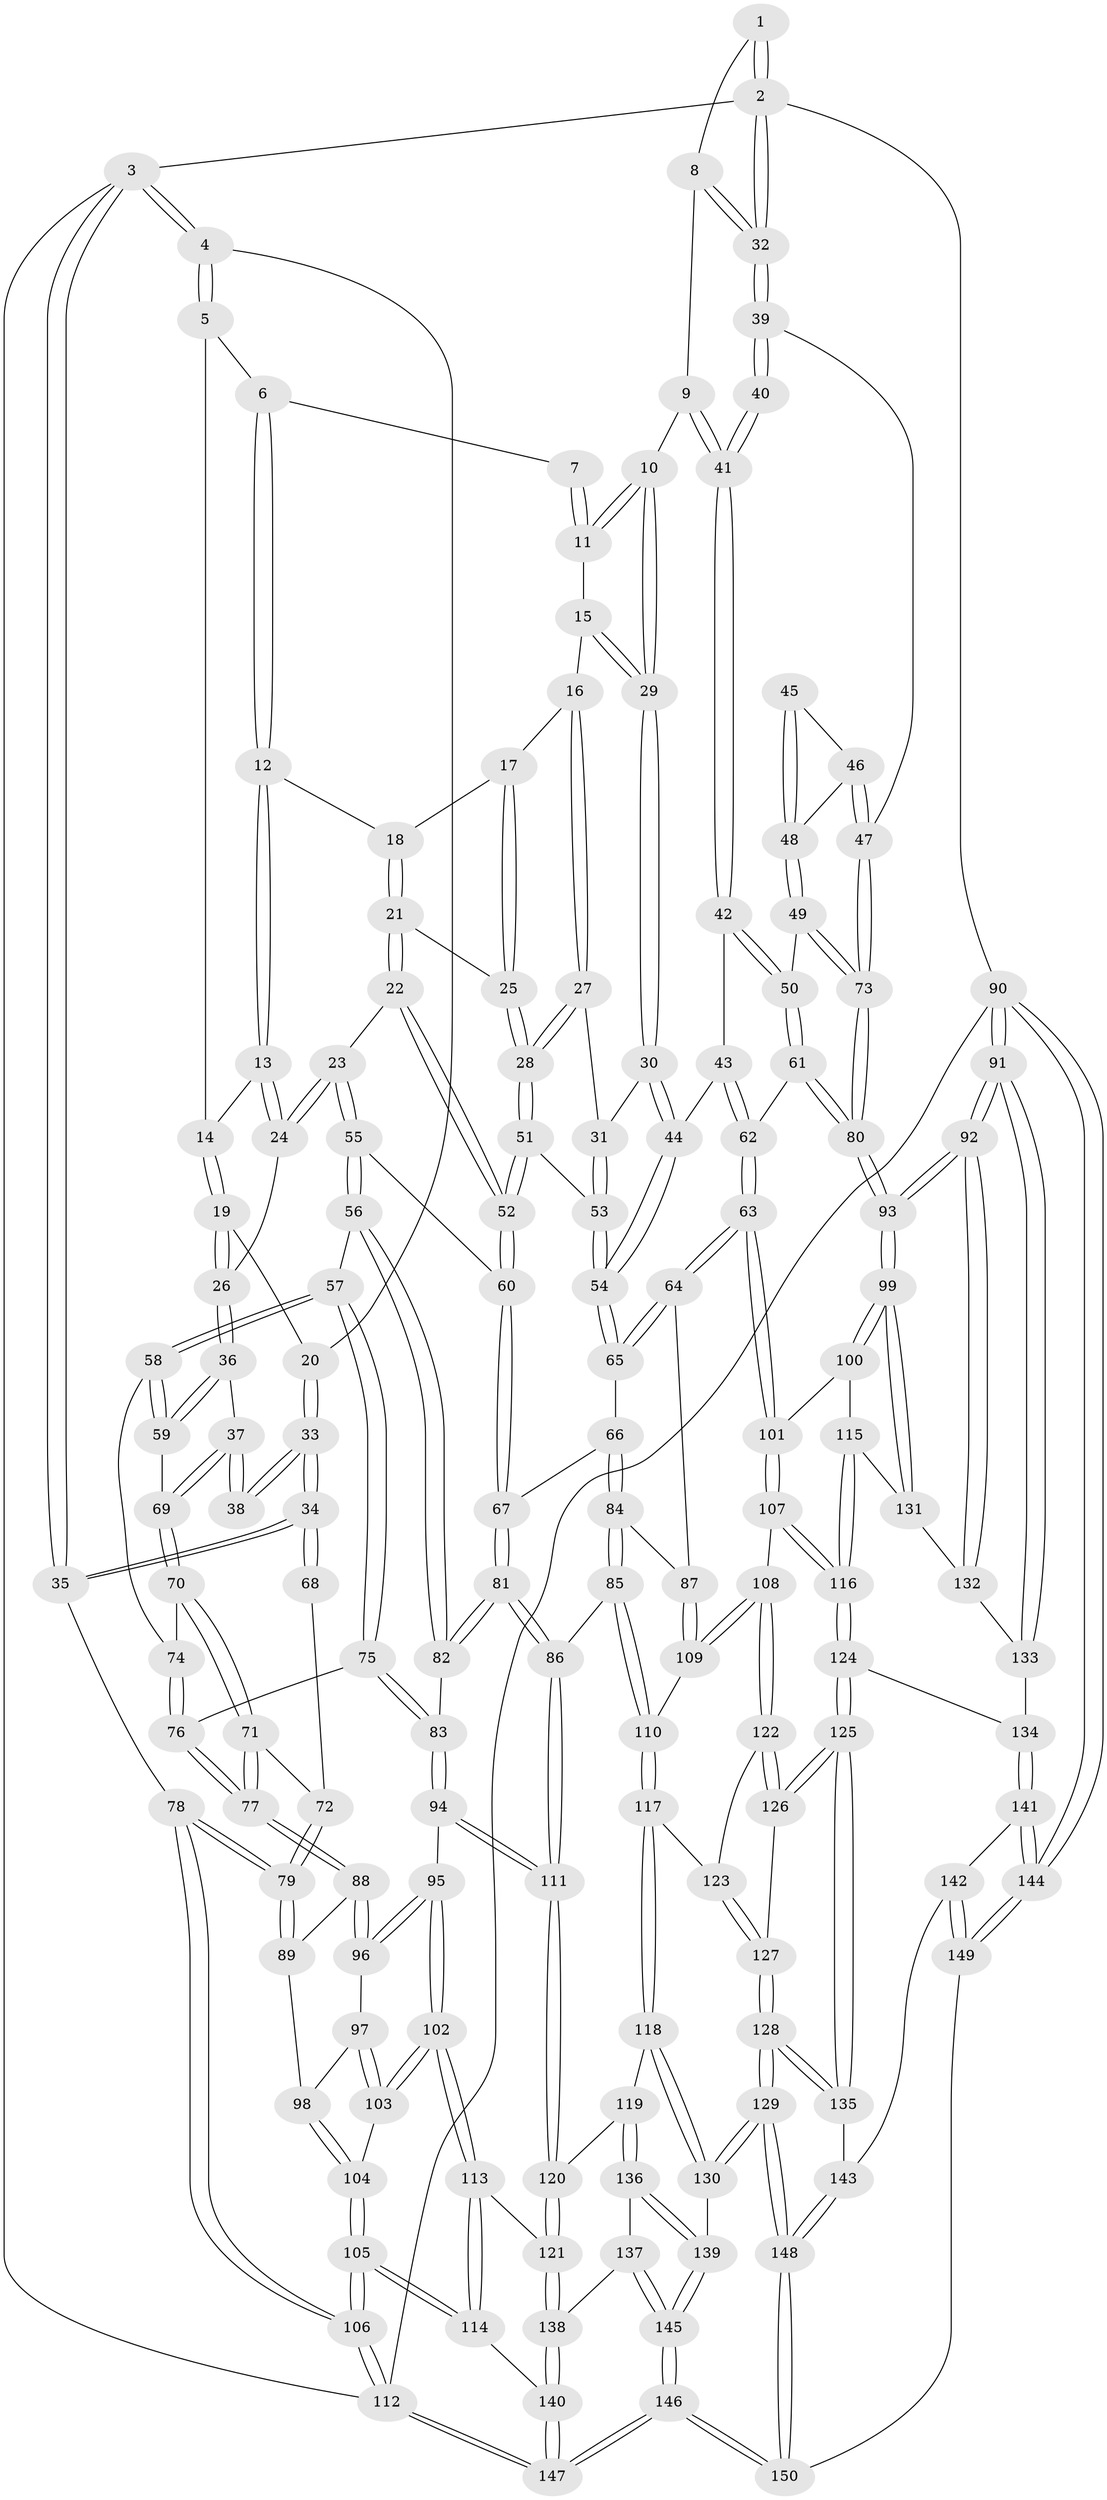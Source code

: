 // Generated by graph-tools (version 1.1) at 2025/03/03/09/25 03:03:12]
// undirected, 150 vertices, 372 edges
graph export_dot {
graph [start="1"]
  node [color=gray90,style=filled];
  1 [pos="+0.7773823819390053+0"];
  2 [pos="+1+0"];
  3 [pos="+0+0"];
  4 [pos="+0+0"];
  5 [pos="+0.1814538205881588+0"];
  6 [pos="+0.44723549557048253+0"];
  7 [pos="+0.7439370124794238+0"];
  8 [pos="+0.820238764329309+0.11488670050725097"];
  9 [pos="+0.8174540329378438+0.1357839489614798"];
  10 [pos="+0.7431650752904034+0.1458335195943236"];
  11 [pos="+0.695388460953245+0"];
  12 [pos="+0.44592150853560053+0"];
  13 [pos="+0.38949542790176406+0.06871918669332636"];
  14 [pos="+0.2883184103807862+0.0738380110694502"];
  15 [pos="+0.6092504991871719+0.10119778015931699"];
  16 [pos="+0.5705305144608621+0.09980893128105815"];
  17 [pos="+0.5474771650972983+0.08847273390132086"];
  18 [pos="+0.5162731365392335+0.062354867748650705"];
  19 [pos="+0.232016312854449+0.10829645882870927"];
  20 [pos="+0.13338201956450085+0.0663267835443422"];
  21 [pos="+0.45696000101837814+0.18822213519375453"];
  22 [pos="+0.4213266086323441+0.19227716601626138"];
  23 [pos="+0.3865470897811831+0.1934911266624343"];
  24 [pos="+0.38299820465058837+0.19000862848883418"];
  25 [pos="+0.4864071958236912+0.1923873050098235"];
  26 [pos="+0.2780609743126174+0.2027832206926217"];
  27 [pos="+0.5477793196719918+0.20391232509204893"];
  28 [pos="+0.5240079381850922+0.2127148387516924"];
  29 [pos="+0.6870382252908228+0.19010703817607807"];
  30 [pos="+0.6867646255758686+0.1913494566927878"];
  31 [pos="+0.5722495264955977+0.21207126427474016"];
  32 [pos="+1+0"];
  33 [pos="+0.12920342037704327+0.08636238692375368"];
  34 [pos="+0+0.26555660466720493"];
  35 [pos="+0+0.2900097115872161"];
  36 [pos="+0.25701482863516345+0.2287488191742361"];
  37 [pos="+0.13181736838692343+0.24909664490025948"];
  38 [pos="+0.12300144639599621+0.2442700954275413"];
  39 [pos="+1+0"];
  40 [pos="+0.8701561240544418+0.16260512943456792"];
  41 [pos="+0.8531695151053228+0.1621412837630134"];
  42 [pos="+0.8386820760316618+0.2133764470025984"];
  43 [pos="+0.7767084766578678+0.2713540424063751"];
  44 [pos="+0.6931591971762199+0.2365594342965795"];
  45 [pos="+0.8736080594032263+0.16643559670520242"];
  46 [pos="+0.9716625158112616+0.22218812660699397"];
  47 [pos="+1+0.020949905250374434"];
  48 [pos="+0.9292352098825478+0.29026139563189773"];
  49 [pos="+0.9291063155499227+0.29098503016100347"];
  50 [pos="+0.8941560353264861+0.3433498523126237"];
  51 [pos="+0.517042468835291+0.2799440815778568"];
  52 [pos="+0.513299698671411+0.284056139475483"];
  53 [pos="+0.5861887536006664+0.28310965208215966"];
  54 [pos="+0.650749594005767+0.32229758795340996"];
  55 [pos="+0.4088496542843898+0.32964199608360617"];
  56 [pos="+0.35382962878556706+0.3599437978199718"];
  57 [pos="+0.2980374751317832+0.3372224178201248"];
  58 [pos="+0.2789440576376465+0.32183148106232806"];
  59 [pos="+0.2772853555998712+0.3175401631497848"];
  60 [pos="+0.46610889732833505+0.35016040543470045"];
  61 [pos="+0.87721058732906+0.3959741459597335"];
  62 [pos="+0.8559691425196712+0.40756448144700386"];
  63 [pos="+0.8303187251289873+0.4370269741025886"];
  64 [pos="+0.7588565480472186+0.43762996390241965"];
  65 [pos="+0.6500347090470526+0.3582951558875943"];
  66 [pos="+0.6007504070803211+0.3853289430524365"];
  67 [pos="+0.48230362952520645+0.37058434329857703"];
  68 [pos="+0.11872747156602913+0.2454232699036942"];
  69 [pos="+0.15174212509677615+0.30082019440027846"];
  70 [pos="+0.1582529246931219+0.3285130326365911"];
  71 [pos="+0.13667486902167028+0.40706860226036323"];
  72 [pos="+0.07937773213658769+0.36025861322498537"];
  73 [pos="+1+0.28682493192607"];
  74 [pos="+0.22310084855420123+0.3500636756463691"];
  75 [pos="+0.22175775814231322+0.43451871146635057"];
  76 [pos="+0.21490814581279458+0.4310441997998974"];
  77 [pos="+0.13875609709842732+0.4241892343540635"];
  78 [pos="+0+0.3363040037475476"];
  79 [pos="+0+0.3526657519137161"];
  80 [pos="+1+0.4500882702799211"];
  81 [pos="+0.4646936825417916+0.5218699361182927"];
  82 [pos="+0.32631363548825115+0.4788925735403464"];
  83 [pos="+0.2884141973197415+0.4999039605116226"];
  84 [pos="+0.5802517191677032+0.5107690962647655"];
  85 [pos="+0.5127999941921225+0.5788330369693265"];
  86 [pos="+0.5023831673792342+0.5763709726855927"];
  87 [pos="+0.7014649940272396+0.5009350634968464"];
  88 [pos="+0.11741522192702966+0.4492059081454927"];
  89 [pos="+0.001317415153666238+0.4345241766490395"];
  90 [pos="+1+1"];
  91 [pos="+1+1"];
  92 [pos="+1+0.698220563080031"];
  93 [pos="+1+0.6357000777783526"];
  94 [pos="+0.25165599579616693+0.5839424890782486"];
  95 [pos="+0.22593735561127246+0.5986168837848808"];
  96 [pos="+0.12082898757920883+0.49174935719488183"];
  97 [pos="+0.10247986471466487+0.5102913206836174"];
  98 [pos="+0.03797405183505224+0.527985178306039"];
  99 [pos="+1+0.6378156252920238"];
  100 [pos="+0.883447194754389+0.5939038414431868"];
  101 [pos="+0.8671794190850715+0.5827980110327184"];
  102 [pos="+0.20778042283801146+0.6245572411374162"];
  103 [pos="+0.08149696231053857+0.5891534122789148"];
  104 [pos="+0+0.613866944694492"];
  105 [pos="+0+0.802368000354885"];
  106 [pos="+0+0.8061627464033931"];
  107 [pos="+0.7473058275275505+0.6533998109801323"];
  108 [pos="+0.7357584525787327+0.6555046363800405"];
  109 [pos="+0.696239789154411+0.5567815427248832"];
  110 [pos="+0.5433336553018772+0.61082839983752"];
  111 [pos="+0.3949352544323938+0.6590166604669984"];
  112 [pos="+0+1"];
  113 [pos="+0.18639308502309015+0.704968374205513"];
  114 [pos="+0.07342733698205413+0.7995256761562604"];
  115 [pos="+0.8816026151720422+0.7378169232631494"];
  116 [pos="+0.8443916857429847+0.7668154391258813"];
  117 [pos="+0.5651794242008186+0.6451505445325991"];
  118 [pos="+0.5494914805827946+0.6943160220800475"];
  119 [pos="+0.40396956783784604+0.7583156927966481"];
  120 [pos="+0.38453941828401966+0.7425003620285653"];
  121 [pos="+0.31888687833240276+0.7728786247226384"];
  122 [pos="+0.7266172956297511+0.662840272466593"];
  123 [pos="+0.6275877487047214+0.6703854621824032"];
  124 [pos="+0.8324877835385379+0.7933869023340443"];
  125 [pos="+0.7599081507726463+0.8334075101422229"];
  126 [pos="+0.7262747371635163+0.7660644310522926"];
  127 [pos="+0.638158045093312+0.7688039331394252"];
  128 [pos="+0.5807998332206602+0.8648912212206521"];
  129 [pos="+0.5610453695347059+0.87532117217024"];
  130 [pos="+0.530247538820359+0.8581983543776797"];
  131 [pos="+0.9373336602767663+0.7543021257985928"];
  132 [pos="+0.9437446564529786+0.8319047169013859"];
  133 [pos="+0.9384984301934888+0.8429541963290498"];
  134 [pos="+0.9121166201923541+0.8615057483577089"];
  135 [pos="+0.7541389049530778+0.8475263440847597"];
  136 [pos="+0.48291075774817527+0.8470024444265178"];
  137 [pos="+0.39089389845944955+0.9027700076388211"];
  138 [pos="+0.296695916878354+0.8642982545905521"];
  139 [pos="+0.5286393454004307+0.8580938026206716"];
  140 [pos="+0.21240945210123563+0.9266285728734401"];
  141 [pos="+0.8928260170973279+0.9624863214784474"];
  142 [pos="+0.7758735240812726+0.9001035329887246"];
  143 [pos="+0.7673615178200277+0.8902609001424822"];
  144 [pos="+1+1"];
  145 [pos="+0.36597358177595973+1"];
  146 [pos="+0.33000937487826293+1"];
  147 [pos="+0.2540073334623833+1"];
  148 [pos="+0.6040298308751728+1"];
  149 [pos="+0.70155166173923+1"];
  150 [pos="+0.6081398414535066+1"];
  1 -- 2;
  1 -- 2;
  1 -- 8;
  2 -- 3;
  2 -- 32;
  2 -- 32;
  2 -- 90;
  3 -- 4;
  3 -- 4;
  3 -- 35;
  3 -- 35;
  3 -- 112;
  4 -- 5;
  4 -- 5;
  4 -- 20;
  5 -- 6;
  5 -- 14;
  6 -- 7;
  6 -- 12;
  6 -- 12;
  7 -- 11;
  7 -- 11;
  8 -- 9;
  8 -- 32;
  8 -- 32;
  9 -- 10;
  9 -- 41;
  9 -- 41;
  10 -- 11;
  10 -- 11;
  10 -- 29;
  10 -- 29;
  11 -- 15;
  12 -- 13;
  12 -- 13;
  12 -- 18;
  13 -- 14;
  13 -- 24;
  13 -- 24;
  14 -- 19;
  14 -- 19;
  15 -- 16;
  15 -- 29;
  15 -- 29;
  16 -- 17;
  16 -- 27;
  16 -- 27;
  17 -- 18;
  17 -- 25;
  17 -- 25;
  18 -- 21;
  18 -- 21;
  19 -- 20;
  19 -- 26;
  19 -- 26;
  20 -- 33;
  20 -- 33;
  21 -- 22;
  21 -- 22;
  21 -- 25;
  22 -- 23;
  22 -- 52;
  22 -- 52;
  23 -- 24;
  23 -- 24;
  23 -- 55;
  23 -- 55;
  24 -- 26;
  25 -- 28;
  25 -- 28;
  26 -- 36;
  26 -- 36;
  27 -- 28;
  27 -- 28;
  27 -- 31;
  28 -- 51;
  28 -- 51;
  29 -- 30;
  29 -- 30;
  30 -- 31;
  30 -- 44;
  30 -- 44;
  31 -- 53;
  31 -- 53;
  32 -- 39;
  32 -- 39;
  33 -- 34;
  33 -- 34;
  33 -- 38;
  33 -- 38;
  34 -- 35;
  34 -- 35;
  34 -- 68;
  34 -- 68;
  35 -- 78;
  36 -- 37;
  36 -- 59;
  36 -- 59;
  37 -- 38;
  37 -- 38;
  37 -- 69;
  37 -- 69;
  39 -- 40;
  39 -- 40;
  39 -- 47;
  40 -- 41;
  40 -- 41;
  41 -- 42;
  41 -- 42;
  42 -- 43;
  42 -- 50;
  42 -- 50;
  43 -- 44;
  43 -- 62;
  43 -- 62;
  44 -- 54;
  44 -- 54;
  45 -- 46;
  45 -- 48;
  45 -- 48;
  46 -- 47;
  46 -- 47;
  46 -- 48;
  47 -- 73;
  47 -- 73;
  48 -- 49;
  48 -- 49;
  49 -- 50;
  49 -- 73;
  49 -- 73;
  50 -- 61;
  50 -- 61;
  51 -- 52;
  51 -- 52;
  51 -- 53;
  52 -- 60;
  52 -- 60;
  53 -- 54;
  53 -- 54;
  54 -- 65;
  54 -- 65;
  55 -- 56;
  55 -- 56;
  55 -- 60;
  56 -- 57;
  56 -- 82;
  56 -- 82;
  57 -- 58;
  57 -- 58;
  57 -- 75;
  57 -- 75;
  58 -- 59;
  58 -- 59;
  58 -- 74;
  59 -- 69;
  60 -- 67;
  60 -- 67;
  61 -- 62;
  61 -- 80;
  61 -- 80;
  62 -- 63;
  62 -- 63;
  63 -- 64;
  63 -- 64;
  63 -- 101;
  63 -- 101;
  64 -- 65;
  64 -- 65;
  64 -- 87;
  65 -- 66;
  66 -- 67;
  66 -- 84;
  66 -- 84;
  67 -- 81;
  67 -- 81;
  68 -- 72;
  69 -- 70;
  69 -- 70;
  70 -- 71;
  70 -- 71;
  70 -- 74;
  71 -- 72;
  71 -- 77;
  71 -- 77;
  72 -- 79;
  72 -- 79;
  73 -- 80;
  73 -- 80;
  74 -- 76;
  74 -- 76;
  75 -- 76;
  75 -- 83;
  75 -- 83;
  76 -- 77;
  76 -- 77;
  77 -- 88;
  77 -- 88;
  78 -- 79;
  78 -- 79;
  78 -- 106;
  78 -- 106;
  79 -- 89;
  79 -- 89;
  80 -- 93;
  80 -- 93;
  81 -- 82;
  81 -- 82;
  81 -- 86;
  81 -- 86;
  82 -- 83;
  83 -- 94;
  83 -- 94;
  84 -- 85;
  84 -- 85;
  84 -- 87;
  85 -- 86;
  85 -- 110;
  85 -- 110;
  86 -- 111;
  86 -- 111;
  87 -- 109;
  87 -- 109;
  88 -- 89;
  88 -- 96;
  88 -- 96;
  89 -- 98;
  90 -- 91;
  90 -- 91;
  90 -- 144;
  90 -- 144;
  90 -- 112;
  91 -- 92;
  91 -- 92;
  91 -- 133;
  91 -- 133;
  92 -- 93;
  92 -- 93;
  92 -- 132;
  92 -- 132;
  93 -- 99;
  93 -- 99;
  94 -- 95;
  94 -- 111;
  94 -- 111;
  95 -- 96;
  95 -- 96;
  95 -- 102;
  95 -- 102;
  96 -- 97;
  97 -- 98;
  97 -- 103;
  97 -- 103;
  98 -- 104;
  98 -- 104;
  99 -- 100;
  99 -- 100;
  99 -- 131;
  99 -- 131;
  100 -- 101;
  100 -- 115;
  101 -- 107;
  101 -- 107;
  102 -- 103;
  102 -- 103;
  102 -- 113;
  102 -- 113;
  103 -- 104;
  104 -- 105;
  104 -- 105;
  105 -- 106;
  105 -- 106;
  105 -- 114;
  105 -- 114;
  106 -- 112;
  106 -- 112;
  107 -- 108;
  107 -- 116;
  107 -- 116;
  108 -- 109;
  108 -- 109;
  108 -- 122;
  108 -- 122;
  109 -- 110;
  110 -- 117;
  110 -- 117;
  111 -- 120;
  111 -- 120;
  112 -- 147;
  112 -- 147;
  113 -- 114;
  113 -- 114;
  113 -- 121;
  114 -- 140;
  115 -- 116;
  115 -- 116;
  115 -- 131;
  116 -- 124;
  116 -- 124;
  117 -- 118;
  117 -- 118;
  117 -- 123;
  118 -- 119;
  118 -- 130;
  118 -- 130;
  119 -- 120;
  119 -- 136;
  119 -- 136;
  120 -- 121;
  120 -- 121;
  121 -- 138;
  121 -- 138;
  122 -- 123;
  122 -- 126;
  122 -- 126;
  123 -- 127;
  123 -- 127;
  124 -- 125;
  124 -- 125;
  124 -- 134;
  125 -- 126;
  125 -- 126;
  125 -- 135;
  125 -- 135;
  126 -- 127;
  127 -- 128;
  127 -- 128;
  128 -- 129;
  128 -- 129;
  128 -- 135;
  128 -- 135;
  129 -- 130;
  129 -- 130;
  129 -- 148;
  129 -- 148;
  130 -- 139;
  131 -- 132;
  132 -- 133;
  133 -- 134;
  134 -- 141;
  134 -- 141;
  135 -- 143;
  136 -- 137;
  136 -- 139;
  136 -- 139;
  137 -- 138;
  137 -- 145;
  137 -- 145;
  138 -- 140;
  138 -- 140;
  139 -- 145;
  139 -- 145;
  140 -- 147;
  140 -- 147;
  141 -- 142;
  141 -- 144;
  141 -- 144;
  142 -- 143;
  142 -- 149;
  142 -- 149;
  143 -- 148;
  143 -- 148;
  144 -- 149;
  144 -- 149;
  145 -- 146;
  145 -- 146;
  146 -- 147;
  146 -- 147;
  146 -- 150;
  146 -- 150;
  148 -- 150;
  148 -- 150;
  149 -- 150;
}
